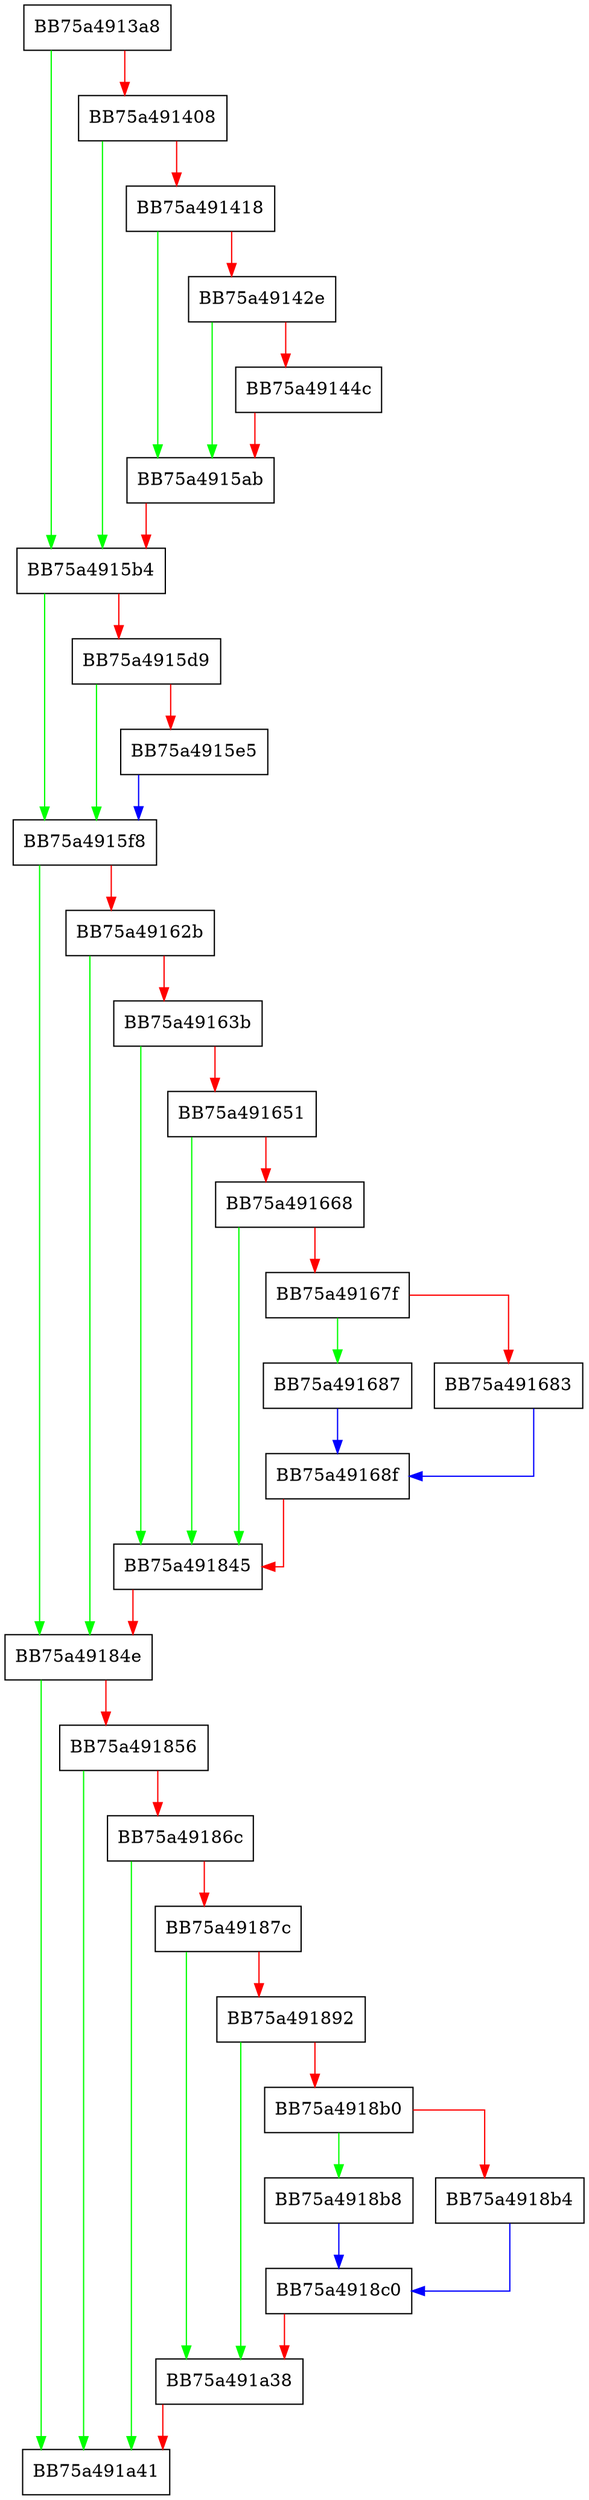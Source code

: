 digraph CollectSpynetReport {
  node [shape="box"];
  graph [splines=ortho];
  BB75a4913a8 -> BB75a4915b4 [color="green"];
  BB75a4913a8 -> BB75a491408 [color="red"];
  BB75a491408 -> BB75a4915b4 [color="green"];
  BB75a491408 -> BB75a491418 [color="red"];
  BB75a491418 -> BB75a4915ab [color="green"];
  BB75a491418 -> BB75a49142e [color="red"];
  BB75a49142e -> BB75a4915ab [color="green"];
  BB75a49142e -> BB75a49144c [color="red"];
  BB75a49144c -> BB75a4915ab [color="red"];
  BB75a4915ab -> BB75a4915b4 [color="red"];
  BB75a4915b4 -> BB75a4915f8 [color="green"];
  BB75a4915b4 -> BB75a4915d9 [color="red"];
  BB75a4915d9 -> BB75a4915f8 [color="green"];
  BB75a4915d9 -> BB75a4915e5 [color="red"];
  BB75a4915e5 -> BB75a4915f8 [color="blue"];
  BB75a4915f8 -> BB75a49184e [color="green"];
  BB75a4915f8 -> BB75a49162b [color="red"];
  BB75a49162b -> BB75a49184e [color="green"];
  BB75a49162b -> BB75a49163b [color="red"];
  BB75a49163b -> BB75a491845 [color="green"];
  BB75a49163b -> BB75a491651 [color="red"];
  BB75a491651 -> BB75a491845 [color="green"];
  BB75a491651 -> BB75a491668 [color="red"];
  BB75a491668 -> BB75a491845 [color="green"];
  BB75a491668 -> BB75a49167f [color="red"];
  BB75a49167f -> BB75a491687 [color="green"];
  BB75a49167f -> BB75a491683 [color="red"];
  BB75a491683 -> BB75a49168f [color="blue"];
  BB75a491687 -> BB75a49168f [color="blue"];
  BB75a49168f -> BB75a491845 [color="red"];
  BB75a491845 -> BB75a49184e [color="red"];
  BB75a49184e -> BB75a491a41 [color="green"];
  BB75a49184e -> BB75a491856 [color="red"];
  BB75a491856 -> BB75a491a41 [color="green"];
  BB75a491856 -> BB75a49186c [color="red"];
  BB75a49186c -> BB75a491a41 [color="green"];
  BB75a49186c -> BB75a49187c [color="red"];
  BB75a49187c -> BB75a491a38 [color="green"];
  BB75a49187c -> BB75a491892 [color="red"];
  BB75a491892 -> BB75a491a38 [color="green"];
  BB75a491892 -> BB75a4918b0 [color="red"];
  BB75a4918b0 -> BB75a4918b8 [color="green"];
  BB75a4918b0 -> BB75a4918b4 [color="red"];
  BB75a4918b4 -> BB75a4918c0 [color="blue"];
  BB75a4918b8 -> BB75a4918c0 [color="blue"];
  BB75a4918c0 -> BB75a491a38 [color="red"];
  BB75a491a38 -> BB75a491a41 [color="red"];
}